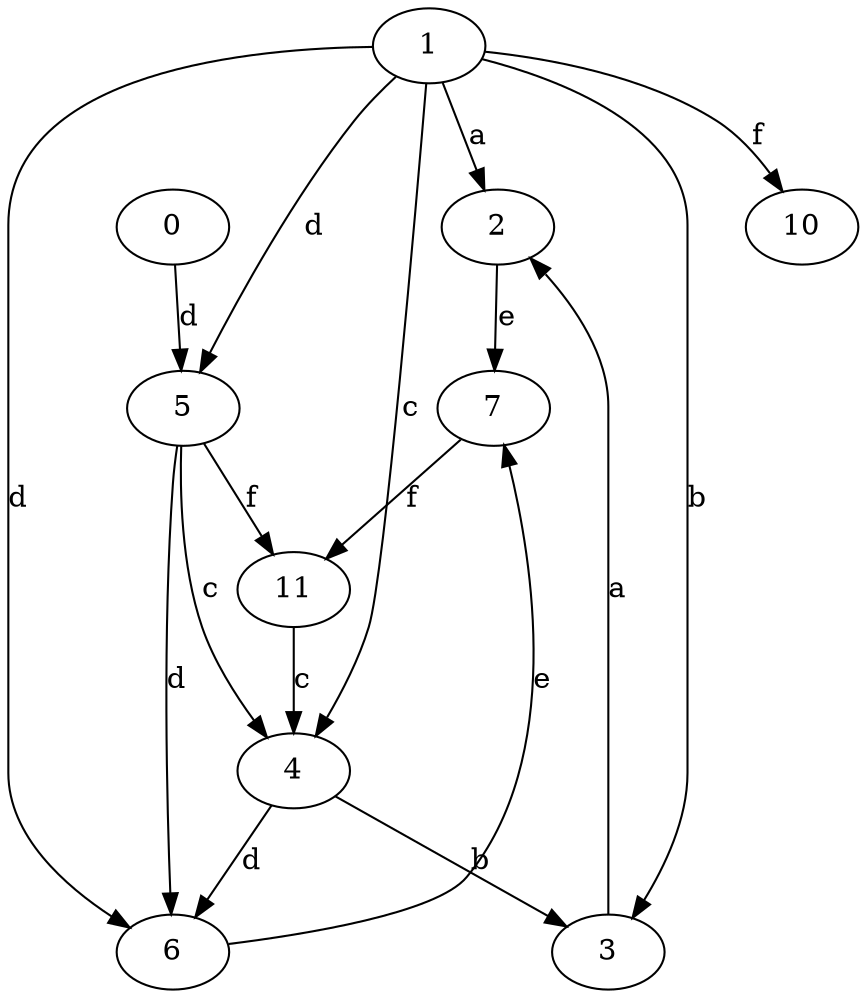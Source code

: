 strict digraph  {
1;
2;
0;
3;
4;
5;
6;
7;
10;
11;
1 -> 2  [label=a];
1 -> 3  [label=b];
1 -> 4  [label=c];
1 -> 5  [label=d];
1 -> 6  [label=d];
1 -> 10  [label=f];
2 -> 7  [label=e];
0 -> 5  [label=d];
3 -> 2  [label=a];
4 -> 3  [label=b];
4 -> 6  [label=d];
5 -> 4  [label=c];
5 -> 6  [label=d];
5 -> 11  [label=f];
6 -> 7  [label=e];
7 -> 11  [label=f];
11 -> 4  [label=c];
}
